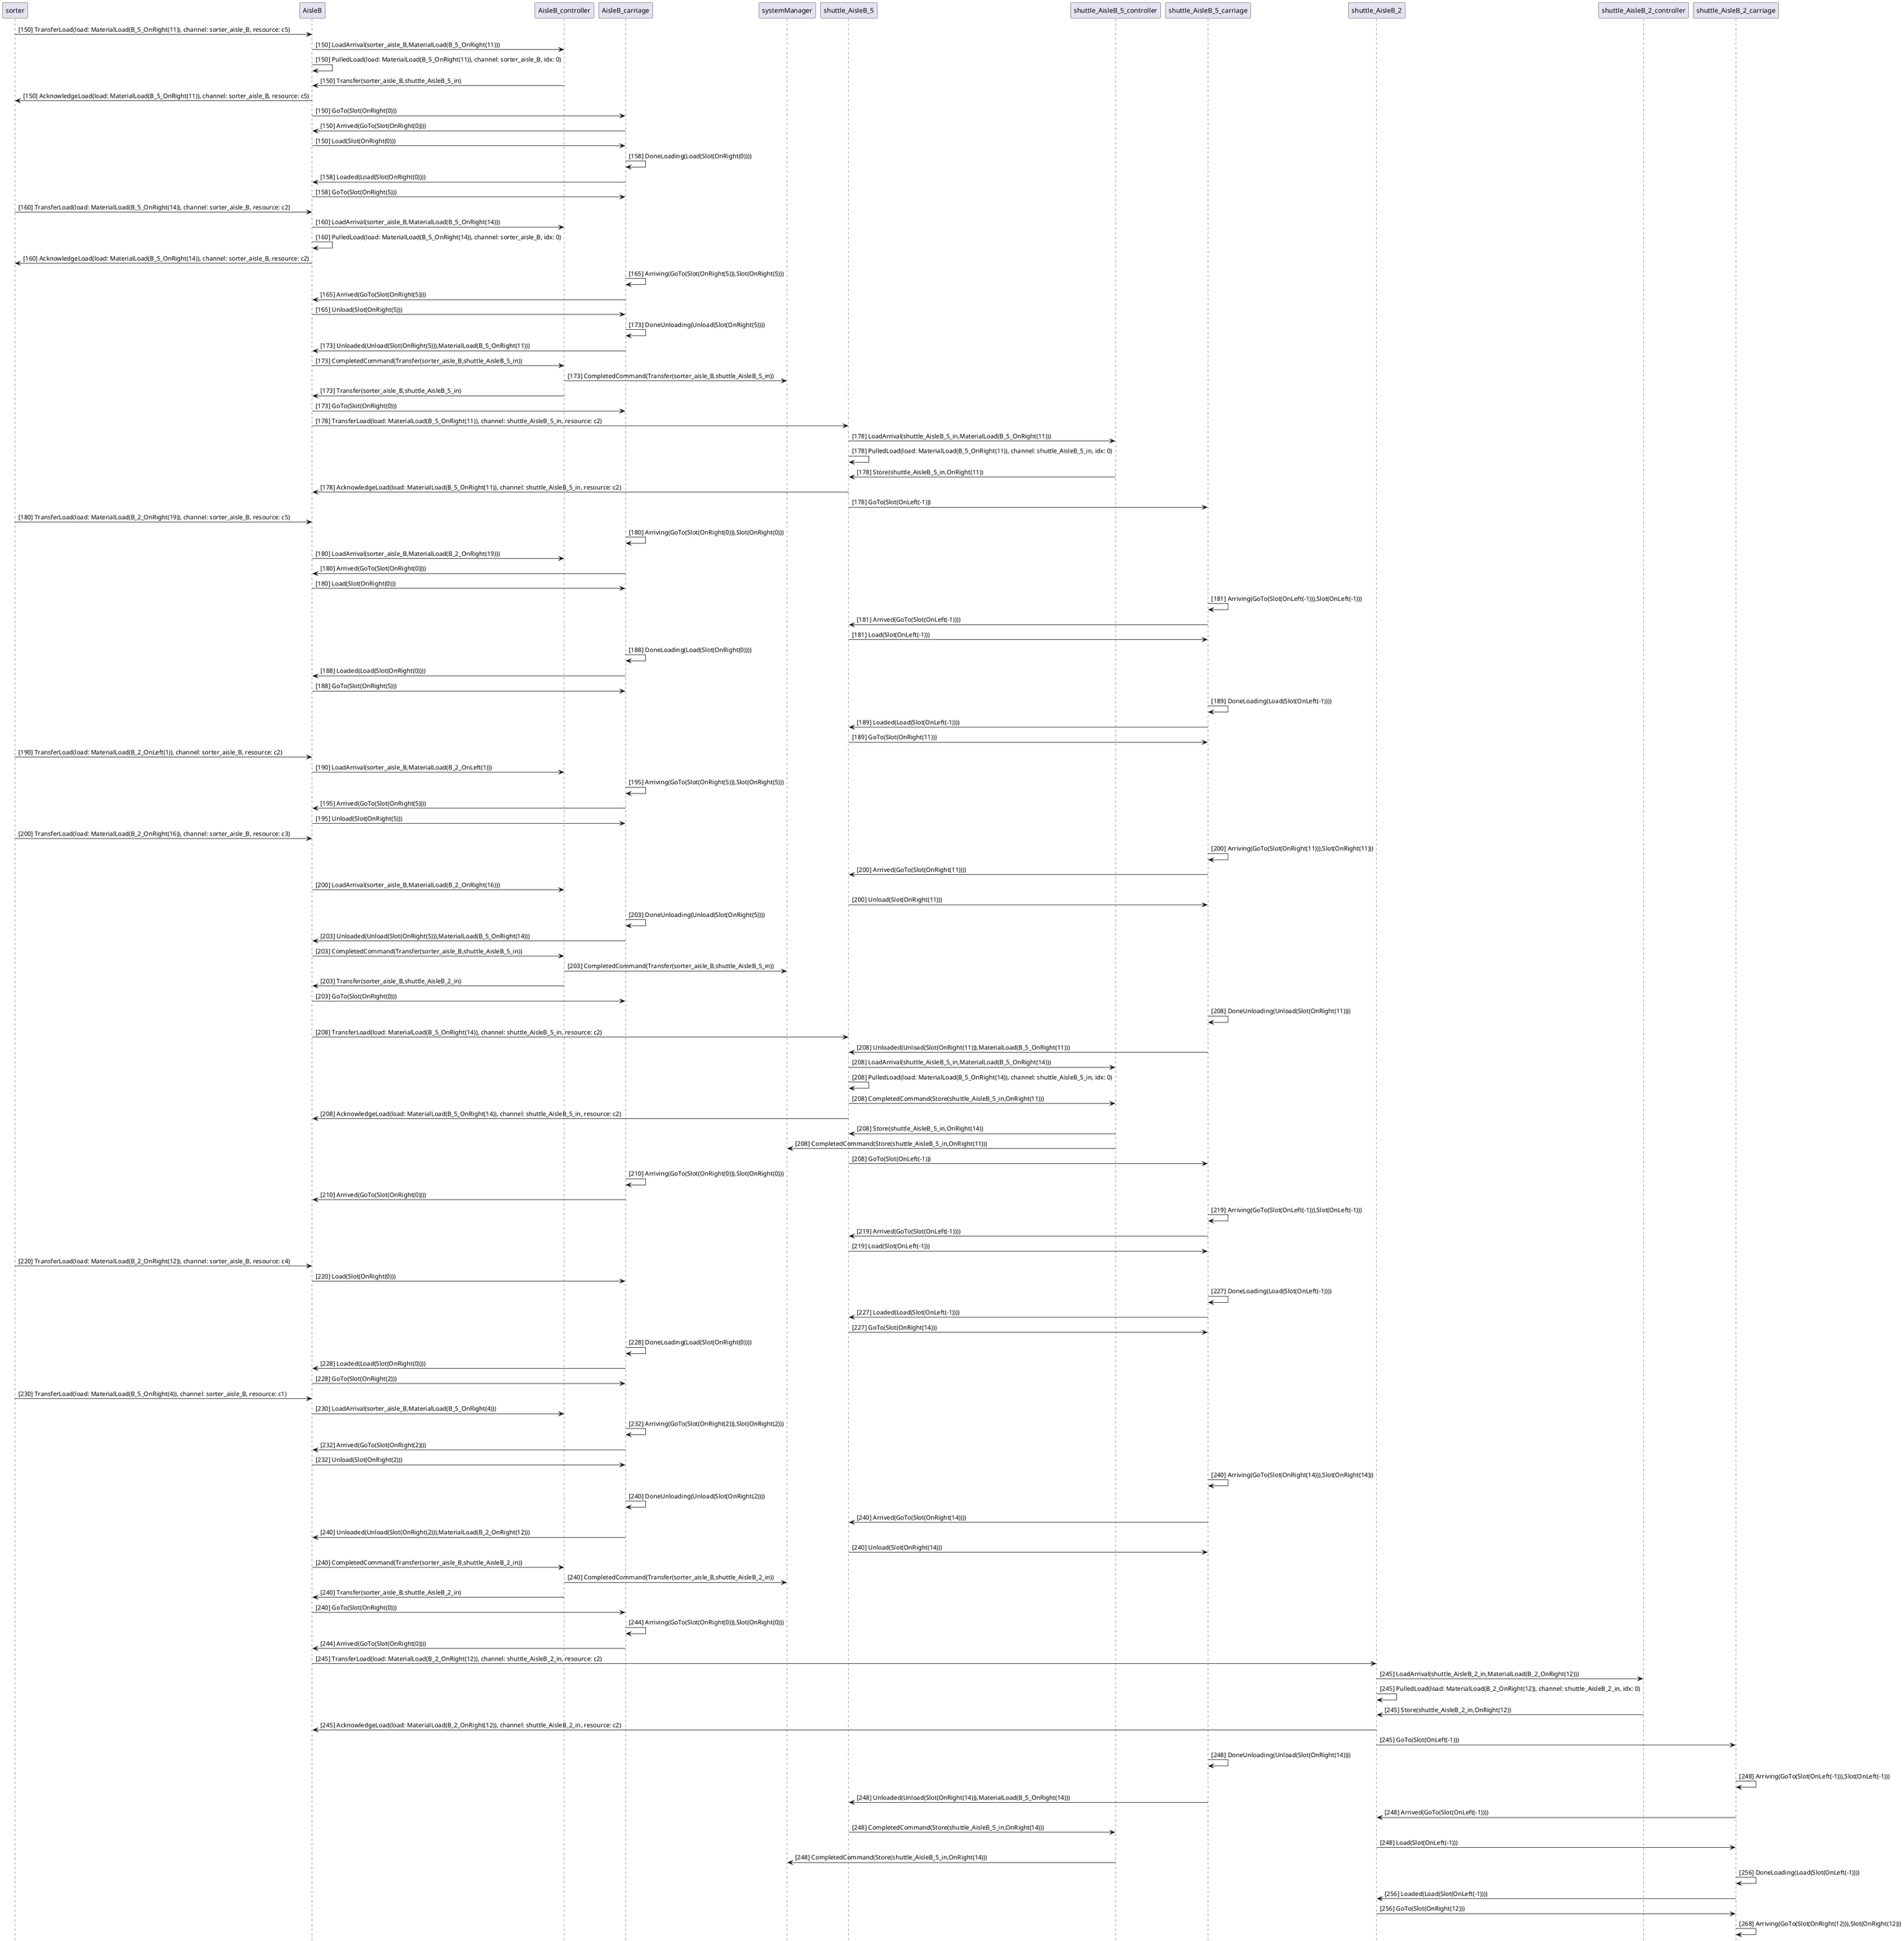 @startuml
sorter -> AisleB: [150] TransferLoad(load: MaterialLoad(B_5_OnRight(11)), channel: sorter_aisle_B, resource: c5)
AisleB -> AisleB_controller: [150] LoadArrival(sorter_aisle_B,MaterialLoad(B_5_OnRight(11)))
AisleB -> AisleB: [150] PulledLoad(load: MaterialLoad(B_5_OnRight(11)), channel: sorter_aisle_B, idx: 0)
AisleB_controller -> AisleB: [150] Transfer(sorter_aisle_B,shuttle_AisleB_5_in)
AisleB -> sorter: [150] AcknowledgeLoad(load: MaterialLoad(B_5_OnRight(11)), channel: sorter_aisle_B, resource: c5)
AisleB -> AisleB_carriage: [150] GoTo(Slot(OnRight(0)))
AisleB_carriage -> AisleB: [150] Arrived(GoTo(Slot(OnRight(0))))
AisleB -> AisleB_carriage: [150] Load(Slot(OnRight(0)))
AisleB_carriage -> AisleB_carriage: [158] DoneLoading(Load(Slot(OnRight(0))))
AisleB_carriage -> AisleB: [158] Loaded(Load(Slot(OnRight(0))))
AisleB -> AisleB_carriage: [158] GoTo(Slot(OnRight(5)))
sorter -> AisleB: [160] TransferLoad(load: MaterialLoad(B_5_OnRight(14)), channel: sorter_aisle_B, resource: c2)
AisleB -> AisleB_controller: [160] LoadArrival(sorter_aisle_B,MaterialLoad(B_5_OnRight(14)))
AisleB -> AisleB: [160] PulledLoad(load: MaterialLoad(B_5_OnRight(14)), channel: sorter_aisle_B, idx: 0)
AisleB -> sorter: [160] AcknowledgeLoad(load: MaterialLoad(B_5_OnRight(14)), channel: sorter_aisle_B, resource: c2)
AisleB_carriage -> AisleB_carriage: [165] Arriving(GoTo(Slot(OnRight(5))),Slot(OnRight(5)))
AisleB_carriage -> AisleB: [165] Arrived(GoTo(Slot(OnRight(5))))
AisleB -> AisleB_carriage: [165] Unload(Slot(OnRight(5)))
AisleB_carriage -> AisleB_carriage: [173] DoneUnloading(Unload(Slot(OnRight(5))))
AisleB_carriage -> AisleB: [173] Unloaded(Unload(Slot(OnRight(5))),MaterialLoad(B_5_OnRight(11)))
AisleB -> AisleB_controller: [173] CompletedCommand(Transfer(sorter_aisle_B,shuttle_AisleB_5_in))
AisleB_controller -> systemManager: [173] CompletedCommand(Transfer(sorter_aisle_B,shuttle_AisleB_5_in))
AisleB_controller -> AisleB: [173] Transfer(sorter_aisle_B,shuttle_AisleB_5_in)
AisleB -> AisleB_carriage: [173] GoTo(Slot(OnRight(0)))
AisleB -> shuttle_AisleB_5: [178] TransferLoad(load: MaterialLoad(B_5_OnRight(11)), channel: shuttle_AisleB_5_in, resource: c2)
shuttle_AisleB_5 -> shuttle_AisleB_5_controller: [178] LoadArrival(shuttle_AisleB_5_in,MaterialLoad(B_5_OnRight(11)))
shuttle_AisleB_5 -> shuttle_AisleB_5: [178] PulledLoad(load: MaterialLoad(B_5_OnRight(11)), channel: shuttle_AisleB_5_in, idx: 0)
shuttle_AisleB_5_controller -> shuttle_AisleB_5: [178] Store(shuttle_AisleB_5_in,OnRight(11))
shuttle_AisleB_5 -> AisleB: [178] AcknowledgeLoad(load: MaterialLoad(B_5_OnRight(11)), channel: shuttle_AisleB_5_in, resource: c2)
shuttle_AisleB_5 -> shuttle_AisleB_5_carriage: [178] GoTo(Slot(OnLeft(-1)))
sorter -> AisleB: [180] TransferLoad(load: MaterialLoad(B_2_OnRight(19)), channel: sorter_aisle_B, resource: c5)
AisleB_carriage -> AisleB_carriage: [180] Arriving(GoTo(Slot(OnRight(0))),Slot(OnRight(0)))
AisleB -> AisleB_controller: [180] LoadArrival(sorter_aisle_B,MaterialLoad(B_2_OnRight(19)))
AisleB_carriage -> AisleB: [180] Arrived(GoTo(Slot(OnRight(0))))
AisleB -> AisleB_carriage: [180] Load(Slot(OnRight(0)))
shuttle_AisleB_5_carriage -> shuttle_AisleB_5_carriage: [181] Arriving(GoTo(Slot(OnLeft(-1))),Slot(OnLeft(-1)))
shuttle_AisleB_5_carriage -> shuttle_AisleB_5: [181] Arrived(GoTo(Slot(OnLeft(-1))))
shuttle_AisleB_5 -> shuttle_AisleB_5_carriage: [181] Load(Slot(OnLeft(-1)))
AisleB_carriage -> AisleB_carriage: [188] DoneLoading(Load(Slot(OnRight(0))))
AisleB_carriage -> AisleB: [188] Loaded(Load(Slot(OnRight(0))))
AisleB -> AisleB_carriage: [188] GoTo(Slot(OnRight(5)))
shuttle_AisleB_5_carriage -> shuttle_AisleB_5_carriage: [189] DoneLoading(Load(Slot(OnLeft(-1))))
shuttle_AisleB_5_carriage -> shuttle_AisleB_5: [189] Loaded(Load(Slot(OnLeft(-1))))
shuttle_AisleB_5 -> shuttle_AisleB_5_carriage: [189] GoTo(Slot(OnRight(11)))
sorter -> AisleB: [190] TransferLoad(load: MaterialLoad(B_2_OnLeft(1)), channel: sorter_aisle_B, resource: c2)
AisleB -> AisleB_controller: [190] LoadArrival(sorter_aisle_B,MaterialLoad(B_2_OnLeft(1)))
AisleB_carriage -> AisleB_carriage: [195] Arriving(GoTo(Slot(OnRight(5))),Slot(OnRight(5)))
AisleB_carriage -> AisleB: [195] Arrived(GoTo(Slot(OnRight(5))))
AisleB -> AisleB_carriage: [195] Unload(Slot(OnRight(5)))
sorter -> AisleB: [200] TransferLoad(load: MaterialLoad(B_2_OnRight(16)), channel: sorter_aisle_B, resource: c3)
shuttle_AisleB_5_carriage -> shuttle_AisleB_5_carriage: [200] Arriving(GoTo(Slot(OnRight(11))),Slot(OnRight(11)))
shuttle_AisleB_5_carriage -> shuttle_AisleB_5: [200] Arrived(GoTo(Slot(OnRight(11))))
AisleB -> AisleB_controller: [200] LoadArrival(sorter_aisle_B,MaterialLoad(B_2_OnRight(16)))
shuttle_AisleB_5 -> shuttle_AisleB_5_carriage: [200] Unload(Slot(OnRight(11)))
AisleB_carriage -> AisleB_carriage: [203] DoneUnloading(Unload(Slot(OnRight(5))))
AisleB_carriage -> AisleB: [203] Unloaded(Unload(Slot(OnRight(5))),MaterialLoad(B_5_OnRight(14)))
AisleB -> AisleB_controller: [203] CompletedCommand(Transfer(sorter_aisle_B,shuttle_AisleB_5_in))
AisleB_controller -> systemManager: [203] CompletedCommand(Transfer(sorter_aisle_B,shuttle_AisleB_5_in))
AisleB_controller -> AisleB: [203] Transfer(sorter_aisle_B,shuttle_AisleB_2_in)
AisleB -> AisleB_carriage: [203] GoTo(Slot(OnRight(0)))
shuttle_AisleB_5_carriage -> shuttle_AisleB_5_carriage: [208] DoneUnloading(Unload(Slot(OnRight(11))))
AisleB -> shuttle_AisleB_5: [208] TransferLoad(load: MaterialLoad(B_5_OnRight(14)), channel: shuttle_AisleB_5_in, resource: c2)
shuttle_AisleB_5_carriage -> shuttle_AisleB_5: [208] Unloaded(Unload(Slot(OnRight(11))),MaterialLoad(B_5_OnRight(11)))
shuttle_AisleB_5 -> shuttle_AisleB_5_controller: [208] LoadArrival(shuttle_AisleB_5_in,MaterialLoad(B_5_OnRight(14)))
shuttle_AisleB_5 -> shuttle_AisleB_5: [208] PulledLoad(load: MaterialLoad(B_5_OnRight(14)), channel: shuttle_AisleB_5_in, idx: 0)
shuttle_AisleB_5 -> shuttle_AisleB_5_controller: [208] CompletedCommand(Store(shuttle_AisleB_5_in,OnRight(11)))
shuttle_AisleB_5 -> AisleB: [208] AcknowledgeLoad(load: MaterialLoad(B_5_OnRight(14)), channel: shuttle_AisleB_5_in, resource: c2)
shuttle_AisleB_5_controller -> shuttle_AisleB_5: [208] Store(shuttle_AisleB_5_in,OnRight(14))
shuttle_AisleB_5_controller -> systemManager: [208] CompletedCommand(Store(shuttle_AisleB_5_in,OnRight(11)))
shuttle_AisleB_5 -> shuttle_AisleB_5_carriage: [208] GoTo(Slot(OnLeft(-1)))
AisleB_carriage -> AisleB_carriage: [210] Arriving(GoTo(Slot(OnRight(0))),Slot(OnRight(0)))
AisleB_carriage -> AisleB: [210] Arrived(GoTo(Slot(OnRight(0))))
shuttle_AisleB_5_carriage -> shuttle_AisleB_5_carriage: [219] Arriving(GoTo(Slot(OnLeft(-1))),Slot(OnLeft(-1)))
shuttle_AisleB_5_carriage -> shuttle_AisleB_5: [219] Arrived(GoTo(Slot(OnLeft(-1))))
shuttle_AisleB_5 -> shuttle_AisleB_5_carriage: [219] Load(Slot(OnLeft(-1)))
sorter -> AisleB: [220] TransferLoad(load: MaterialLoad(B_2_OnRight(12)), channel: sorter_aisle_B, resource: c4)
AisleB -> AisleB_carriage: [220] Load(Slot(OnRight(0)))
shuttle_AisleB_5_carriage -> shuttle_AisleB_5_carriage: [227] DoneLoading(Load(Slot(OnLeft(-1))))
shuttle_AisleB_5_carriage -> shuttle_AisleB_5: [227] Loaded(Load(Slot(OnLeft(-1))))
shuttle_AisleB_5 -> shuttle_AisleB_5_carriage: [227] GoTo(Slot(OnRight(14)))
AisleB_carriage -> AisleB_carriage: [228] DoneLoading(Load(Slot(OnRight(0))))
AisleB_carriage -> AisleB: [228] Loaded(Load(Slot(OnRight(0))))
AisleB -> AisleB_carriage: [228] GoTo(Slot(OnRight(2)))
sorter -> AisleB: [230] TransferLoad(load: MaterialLoad(B_5_OnRight(4)), channel: sorter_aisle_B, resource: c1)
AisleB -> AisleB_controller: [230] LoadArrival(sorter_aisle_B,MaterialLoad(B_5_OnRight(4)))
AisleB_carriage -> AisleB_carriage: [232] Arriving(GoTo(Slot(OnRight(2))),Slot(OnRight(2)))
AisleB_carriage -> AisleB: [232] Arrived(GoTo(Slot(OnRight(2))))
AisleB -> AisleB_carriage: [232] Unload(Slot(OnRight(2)))
shuttle_AisleB_5_carriage -> shuttle_AisleB_5_carriage: [240] Arriving(GoTo(Slot(OnRight(14))),Slot(OnRight(14)))
AisleB_carriage -> AisleB_carriage: [240] DoneUnloading(Unload(Slot(OnRight(2))))
shuttle_AisleB_5_carriage -> shuttle_AisleB_5: [240] Arrived(GoTo(Slot(OnRight(14))))
AisleB_carriage -> AisleB: [240] Unloaded(Unload(Slot(OnRight(2))),MaterialLoad(B_2_OnRight(12)))
shuttle_AisleB_5 -> shuttle_AisleB_5_carriage: [240] Unload(Slot(OnRight(14)))
AisleB -> AisleB_controller: [240] CompletedCommand(Transfer(sorter_aisle_B,shuttle_AisleB_2_in))
AisleB_controller -> systemManager: [240] CompletedCommand(Transfer(sorter_aisle_B,shuttle_AisleB_2_in))
AisleB_controller -> AisleB: [240] Transfer(sorter_aisle_B,shuttle_AisleB_2_in)
AisleB -> AisleB_carriage: [240] GoTo(Slot(OnRight(0)))
AisleB_carriage -> AisleB_carriage: [244] Arriving(GoTo(Slot(OnRight(0))),Slot(OnRight(0)))
AisleB_carriage -> AisleB: [244] Arrived(GoTo(Slot(OnRight(0))))
AisleB -> shuttle_AisleB_2: [245] TransferLoad(load: MaterialLoad(B_2_OnRight(12)), channel: shuttle_AisleB_2_in, resource: c2)
shuttle_AisleB_2 -> shuttle_AisleB_2_controller: [245] LoadArrival(shuttle_AisleB_2_in,MaterialLoad(B_2_OnRight(12)))
shuttle_AisleB_2 -> shuttle_AisleB_2: [245] PulledLoad(load: MaterialLoad(B_2_OnRight(12)), channel: shuttle_AisleB_2_in, idx: 0)
shuttle_AisleB_2_controller -> shuttle_AisleB_2: [245] Store(shuttle_AisleB_2_in,OnRight(12))
shuttle_AisleB_2 -> AisleB: [245] AcknowledgeLoad(load: MaterialLoad(B_2_OnRight(12)), channel: shuttle_AisleB_2_in, resource: c2)
shuttle_AisleB_2 -> shuttle_AisleB_2_carriage: [245] GoTo(Slot(OnLeft(-1)))
shuttle_AisleB_5_carriage -> shuttle_AisleB_5_carriage: [248] DoneUnloading(Unload(Slot(OnRight(14))))
shuttle_AisleB_2_carriage -> shuttle_AisleB_2_carriage: [248] Arriving(GoTo(Slot(OnLeft(-1))),Slot(OnLeft(-1)))
shuttle_AisleB_5_carriage -> shuttle_AisleB_5: [248] Unloaded(Unload(Slot(OnRight(14))),MaterialLoad(B_5_OnRight(14)))
shuttle_AisleB_2_carriage -> shuttle_AisleB_2: [248] Arrived(GoTo(Slot(OnLeft(-1))))
shuttle_AisleB_5 -> shuttle_AisleB_5_controller: [248] CompletedCommand(Store(shuttle_AisleB_5_in,OnRight(14)))
shuttle_AisleB_2 -> shuttle_AisleB_2_carriage: [248] Load(Slot(OnLeft(-1)))
shuttle_AisleB_5_controller -> systemManager: [248] CompletedCommand(Store(shuttle_AisleB_5_in,OnRight(14)))
shuttle_AisleB_2_carriage -> shuttle_AisleB_2_carriage: [256] DoneLoading(Load(Slot(OnLeft(-1))))
shuttle_AisleB_2_carriage -> shuttle_AisleB_2: [256] Loaded(Load(Slot(OnLeft(-1))))
shuttle_AisleB_2 -> shuttle_AisleB_2_carriage: [256] GoTo(Slot(OnRight(12)))
shuttle_AisleB_2_carriage -> shuttle_AisleB_2_carriage: [268] Arriving(GoTo(Slot(OnRight(12))),Slot(OnRight(12)))
shuttle_AisleB_2_carriage -> shuttle_AisleB_2: [268] Arrived(GoTo(Slot(OnRight(12))))
shuttle_AisleB_2 -> shuttle_AisleB_2_carriage: [268] Unload(Slot(OnRight(12)))
shuttle_AisleB_2_carriage -> shuttle_AisleB_2_carriage: [276] DoneUnloading(Unload(Slot(OnRight(12))))
shuttle_AisleB_2_carriage -> shuttle_AisleB_2: [276] Unloaded(Unload(Slot(OnRight(12))),MaterialLoad(B_2_OnRight(12)))
shuttle_AisleB_2 -> shuttle_AisleB_2_controller: [276] CompletedCommand(Store(shuttle_AisleB_2_in,OnRight(12)))
shuttle_AisleB_2_controller -> systemManager: [276] CompletedCommand(Store(shuttle_AisleB_2_in,OnRight(12)))

@enduml
